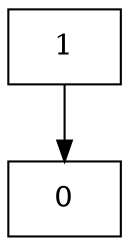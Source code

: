digraph "Call graph" {
node0 [shape=record, label="{0}"];
node1 [shape=record, label="{1}"];
node1 -> node0 ;

}